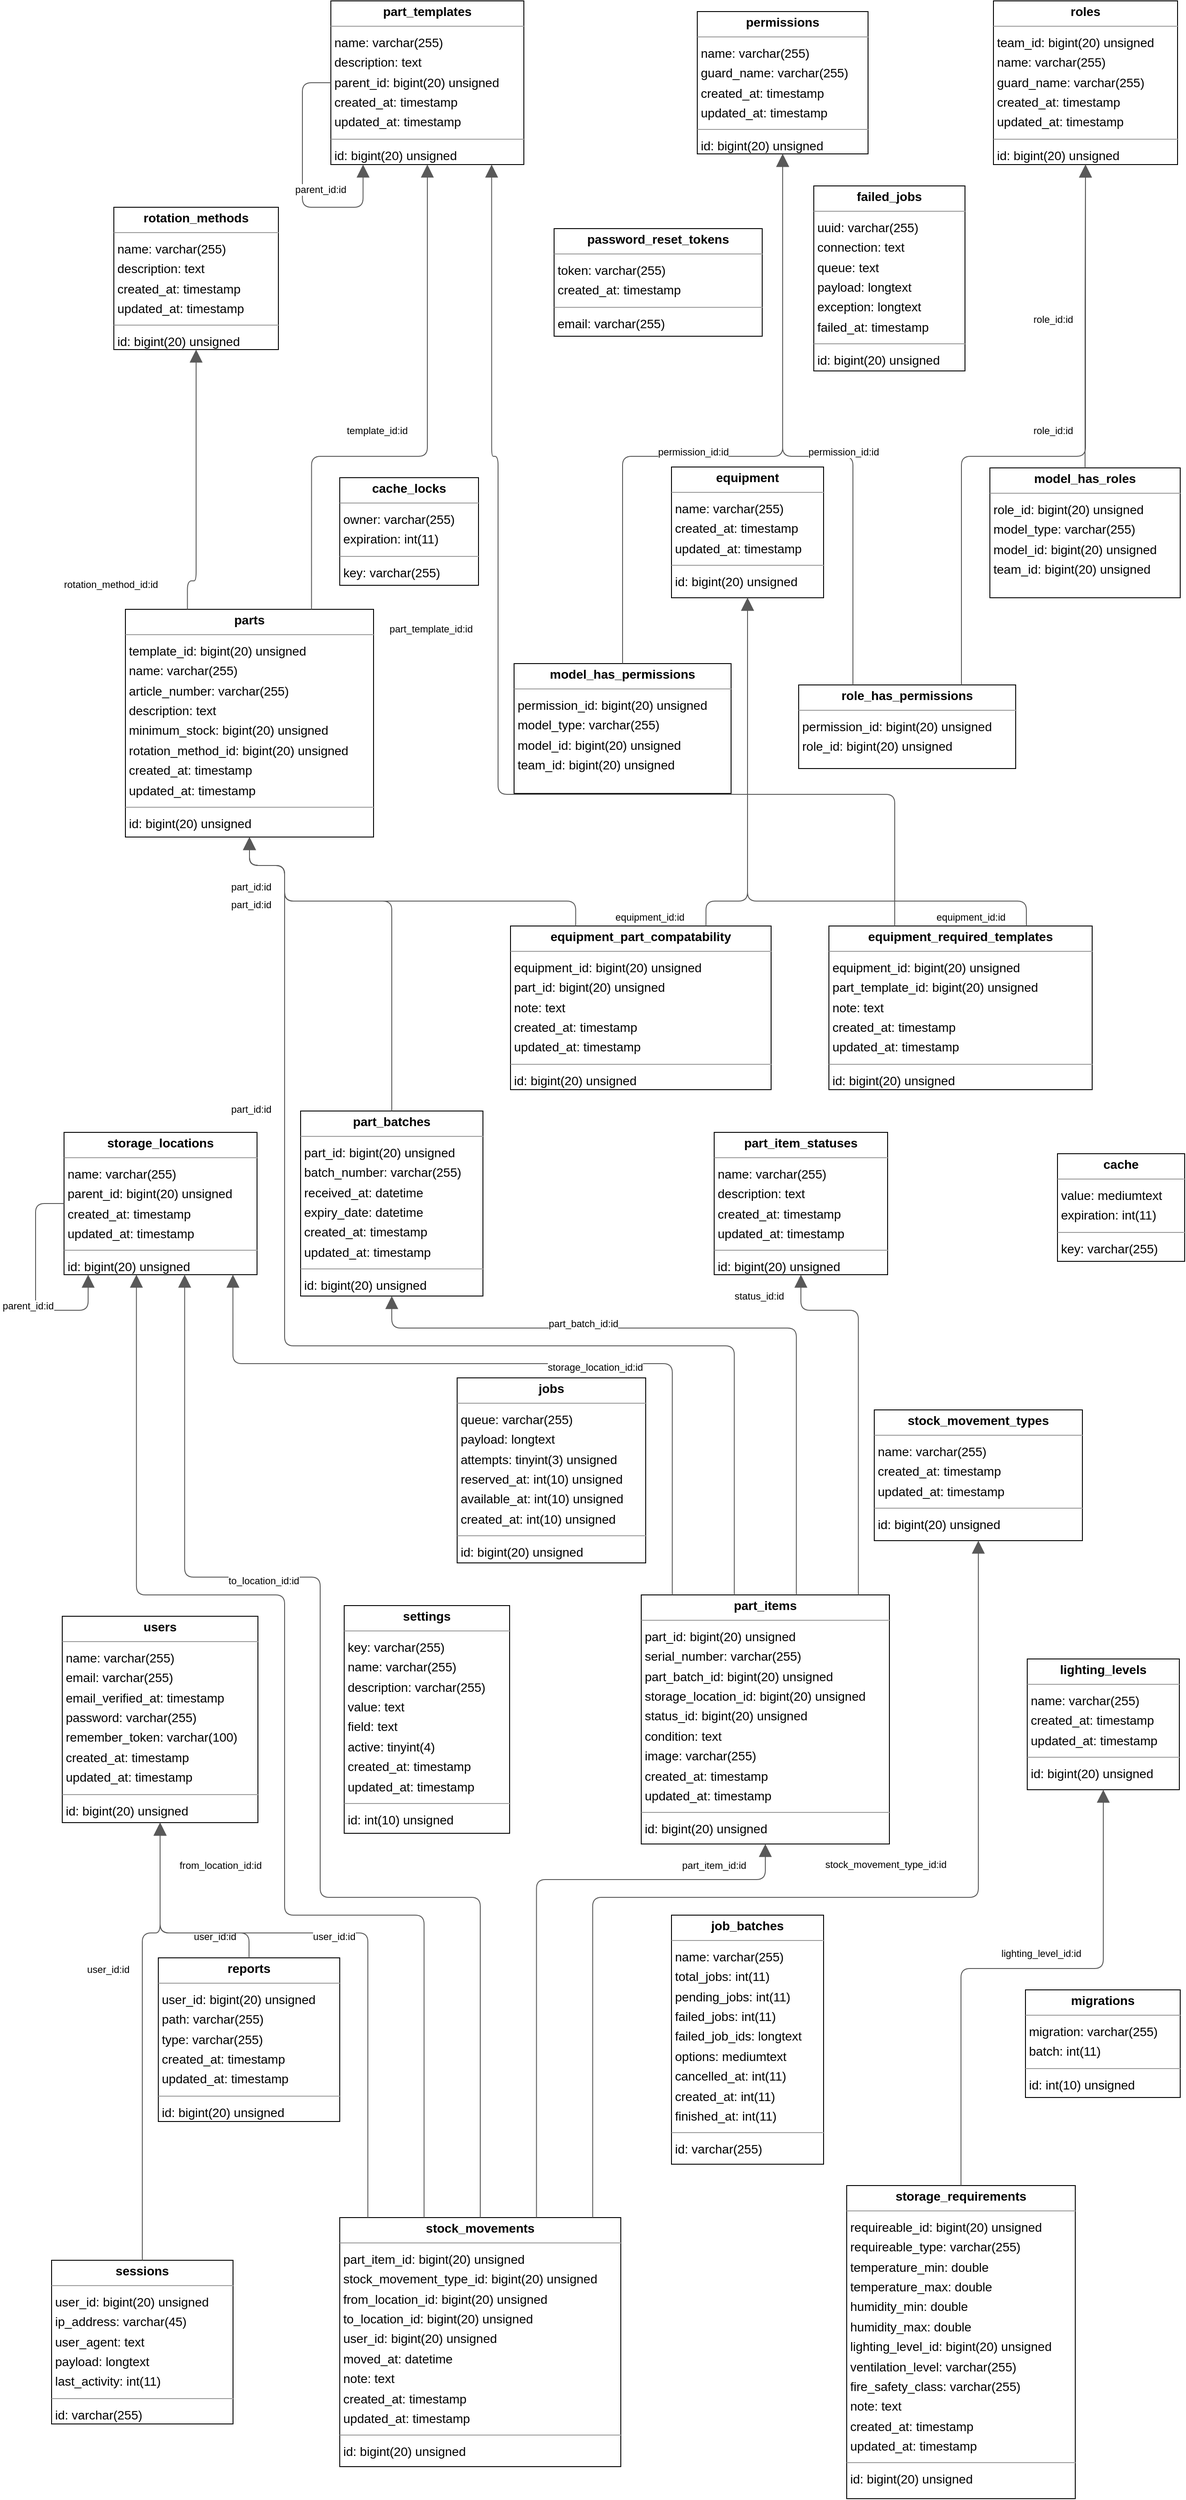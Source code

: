 <mxGraphModel dx="0" dy="0" grid="1" gridSize="10" guides="1" tooltips="1" connect="1" arrows="1" fold="1" page="0" pageScale="1" background="none" math="0" shadow="0">
  <root>
    <mxCell id="0" />
    <mxCell id="1" parent="0" />
    <mxCell id="node27" parent="1" vertex="1" value="&lt;p style=&quot;margin:0px;margin-top:4px;text-align:center;&quot;&gt;&lt;b&gt;cache&lt;/b&gt;&lt;/p&gt;&lt;hr size=&quot;1&quot;/&gt;&lt;p style=&quot;margin:0 0 0 4px;line-height:1.6;&quot;&gt; value: mediumtext&lt;br/&gt; expiration: int(11)&lt;/p&gt;&lt;hr size=&quot;1&quot;/&gt;&lt;p style=&quot;margin:0 0 0 4px;line-height:1.6;&quot;&gt; key: varchar(255)&lt;/p&gt;" style="verticalAlign=top;align=left;overflow=fill;fontSize=14;fontFamily=Helvetica;html=1;rounded=0;shadow=0;comic=0;labelBackgroundColor=none;strokeWidth=1;">
      <mxGeometry x="965" y="1120" width="143" height="121" as="geometry" />
    </mxCell>
    <mxCell id="node28" parent="1" vertex="1" value="&lt;p style=&quot;margin:0px;margin-top:4px;text-align:center;&quot;&gt;&lt;b&gt;cache_locks&lt;/b&gt;&lt;/p&gt;&lt;hr size=&quot;1&quot;/&gt;&lt;p style=&quot;margin:0 0 0 4px;line-height:1.6;&quot;&gt; owner: varchar(255)&lt;br/&gt; expiration: int(11)&lt;/p&gt;&lt;hr size=&quot;1&quot;/&gt;&lt;p style=&quot;margin:0 0 0 4px;line-height:1.6;&quot;&gt; key: varchar(255)&lt;/p&gt;" style="verticalAlign=top;align=left;overflow=fill;fontSize=14;fontFamily=Helvetica;html=1;rounded=0;shadow=0;comic=0;labelBackgroundColor=none;strokeWidth=1;">
      <mxGeometry x="158" y="360" width="156" height="121" as="geometry" />
    </mxCell>
    <mxCell id="node18" parent="1" vertex="1" value="&lt;p style=&quot;margin:0px;margin-top:4px;text-align:center;&quot;&gt;&lt;b&gt;equipment&lt;/b&gt;&lt;/p&gt;&lt;hr size=&quot;1&quot;/&gt;&lt;p style=&quot;margin:0 0 0 4px;line-height:1.6;&quot;&gt; name: varchar(255)&lt;br/&gt; created_at: timestamp&lt;br/&gt; updated_at: timestamp&lt;/p&gt;&lt;hr size=&quot;1&quot;/&gt;&lt;p style=&quot;margin:0 0 0 4px;line-height:1.6;&quot;&gt; id: bigint(20) unsigned&lt;/p&gt;" style="verticalAlign=top;align=left;overflow=fill;fontSize=14;fontFamily=Helvetica;html=1;rounded=0;shadow=0;comic=0;labelBackgroundColor=none;strokeWidth=1;">
      <mxGeometry x="531" y="348" width="171" height="147" as="geometry" />
    </mxCell>
    <mxCell id="node25" parent="1" vertex="1" value="&lt;p style=&quot;margin:0px;margin-top:4px;text-align:center;&quot;&gt;&lt;b&gt;equipment_part_compatability&lt;/b&gt;&lt;/p&gt;&lt;hr size=&quot;1&quot;/&gt;&lt;p style=&quot;margin:0 0 0 4px;line-height:1.6;&quot;&gt; equipment_id: bigint(20) unsigned&lt;br/&gt; part_id: bigint(20) unsigned&lt;br/&gt; note: text&lt;br/&gt; created_at: timestamp&lt;br/&gt; updated_at: timestamp&lt;/p&gt;&lt;hr size=&quot;1&quot;/&gt;&lt;p style=&quot;margin:0 0 0 4px;line-height:1.6;&quot;&gt; id: bigint(20) unsigned&lt;/p&gt;" style="verticalAlign=top;align=left;overflow=fill;fontSize=14;fontFamily=Helvetica;html=1;rounded=0;shadow=0;comic=0;labelBackgroundColor=none;strokeWidth=1;">
      <mxGeometry x="350" y="864" width="293" height="184" as="geometry" />
    </mxCell>
    <mxCell id="node20" parent="1" vertex="1" value="&lt;p style=&quot;margin:0px;margin-top:4px;text-align:center;&quot;&gt;&lt;b&gt;equipment_required_templates&lt;/b&gt;&lt;/p&gt;&lt;hr size=&quot;1&quot;/&gt;&lt;p style=&quot;margin:0 0 0 4px;line-height:1.6;&quot;&gt; equipment_id: bigint(20) unsigned&lt;br/&gt; part_template_id: bigint(20) unsigned&lt;br/&gt; note: text&lt;br/&gt; created_at: timestamp&lt;br/&gt; updated_at: timestamp&lt;/p&gt;&lt;hr size=&quot;1&quot;/&gt;&lt;p style=&quot;margin:0 0 0 4px;line-height:1.6;&quot;&gt; id: bigint(20) unsigned&lt;/p&gt;" style="verticalAlign=top;align=left;overflow=fill;fontSize=14;fontFamily=Helvetica;html=1;rounded=0;shadow=0;comic=0;labelBackgroundColor=none;strokeWidth=1;">
      <mxGeometry x="708" y="864" width="296" height="184" as="geometry" />
    </mxCell>
    <mxCell id="node12" parent="1" vertex="1" value="&lt;p style=&quot;margin:0px;margin-top:4px;text-align:center;&quot;&gt;&lt;b&gt;failed_jobs&lt;/b&gt;&lt;/p&gt;&lt;hr size=&quot;1&quot;/&gt;&lt;p style=&quot;margin:0 0 0 4px;line-height:1.6;&quot;&gt; uuid: varchar(255)&lt;br/&gt; connection: text&lt;br/&gt; queue: text&lt;br/&gt; payload: longtext&lt;br/&gt; exception: longtext&lt;br/&gt; failed_at: timestamp&lt;/p&gt;&lt;hr size=&quot;1&quot;/&gt;&lt;p style=&quot;margin:0 0 0 4px;line-height:1.6;&quot;&gt; id: bigint(20) unsigned&lt;/p&gt;" style="verticalAlign=top;align=left;overflow=fill;fontSize=14;fontFamily=Helvetica;html=1;rounded=0;shadow=0;comic=0;labelBackgroundColor=none;strokeWidth=1;">
      <mxGeometry x="691" y="32" width="170" height="208" as="geometry" />
    </mxCell>
    <mxCell id="node6" parent="1" vertex="1" value="&lt;p style=&quot;margin:0px;margin-top:4px;text-align:center;&quot;&gt;&lt;b&gt;job_batches&lt;/b&gt;&lt;/p&gt;&lt;hr size=&quot;1&quot;/&gt;&lt;p style=&quot;margin:0 0 0 4px;line-height:1.6;&quot;&gt; name: varchar(255)&lt;br/&gt; total_jobs: int(11)&lt;br/&gt; pending_jobs: int(11)&lt;br/&gt; failed_jobs: int(11)&lt;br/&gt; failed_job_ids: longtext&lt;br/&gt; options: mediumtext&lt;br/&gt; cancelled_at: int(11)&lt;br/&gt; created_at: int(11)&lt;br/&gt; finished_at: int(11)&lt;/p&gt;&lt;hr size=&quot;1&quot;/&gt;&lt;p style=&quot;margin:0 0 0 4px;line-height:1.6;&quot;&gt; id: varchar(255)&lt;/p&gt;" style="verticalAlign=top;align=left;overflow=fill;fontSize=14;fontFamily=Helvetica;html=1;rounded=0;shadow=0;comic=0;labelBackgroundColor=none;strokeWidth=1;">
      <mxGeometry x="531" y="1976" width="171" height="280" as="geometry" />
    </mxCell>
    <mxCell id="node14" parent="1" vertex="1" value="&lt;p style=&quot;margin:0px;margin-top:4px;text-align:center;&quot;&gt;&lt;b&gt;jobs&lt;/b&gt;&lt;/p&gt;&lt;hr size=&quot;1&quot;/&gt;&lt;p style=&quot;margin:0 0 0 4px;line-height:1.6;&quot;&gt; queue: varchar(255)&lt;br/&gt; payload: longtext&lt;br/&gt; attempts: tinyint(3) unsigned&lt;br/&gt; reserved_at: int(10) unsigned&lt;br/&gt; available_at: int(10) unsigned&lt;br/&gt; created_at: int(10) unsigned&lt;/p&gt;&lt;hr size=&quot;1&quot;/&gt;&lt;p style=&quot;margin:0 0 0 4px;line-height:1.6;&quot;&gt; id: bigint(20) unsigned&lt;/p&gt;" style="verticalAlign=top;align=left;overflow=fill;fontSize=14;fontFamily=Helvetica;html=1;rounded=0;shadow=0;comic=0;labelBackgroundColor=none;strokeWidth=1;">
      <mxGeometry x="290" y="1372" width="212" height="208" as="geometry" />
    </mxCell>
    <mxCell id="node5" parent="1" vertex="1" value="&lt;p style=&quot;margin:0px;margin-top:4px;text-align:center;&quot;&gt;&lt;b&gt;lighting_levels&lt;/b&gt;&lt;/p&gt;&lt;hr size=&quot;1&quot;/&gt;&lt;p style=&quot;margin:0 0 0 4px;line-height:1.6;&quot;&gt; name: varchar(255)&lt;br/&gt; created_at: timestamp&lt;br/&gt; updated_at: timestamp&lt;/p&gt;&lt;hr size=&quot;1&quot;/&gt;&lt;p style=&quot;margin:0 0 0 4px;line-height:1.6;&quot;&gt; id: bigint(20) unsigned&lt;/p&gt;" style="verticalAlign=top;align=left;overflow=fill;fontSize=14;fontFamily=Helvetica;html=1;rounded=0;shadow=0;comic=0;labelBackgroundColor=none;strokeWidth=1;">
      <mxGeometry x="931" y="1688" width="171" height="147" as="geometry" />
    </mxCell>
    <mxCell id="node1" parent="1" vertex="1" value="&lt;p style=&quot;margin:0px;margin-top:4px;text-align:center;&quot;&gt;&lt;b&gt;migrations&lt;/b&gt;&lt;/p&gt;&lt;hr size=&quot;1&quot;/&gt;&lt;p style=&quot;margin:0 0 0 4px;line-height:1.6;&quot;&gt; migration: varchar(255)&lt;br/&gt; batch: int(11)&lt;/p&gt;&lt;hr size=&quot;1&quot;/&gt;&lt;p style=&quot;margin:0 0 0 4px;line-height:1.6;&quot;&gt; id: int(10) unsigned&lt;/p&gt;" style="verticalAlign=top;align=left;overflow=fill;fontSize=14;fontFamily=Helvetica;html=1;rounded=0;shadow=0;comic=0;labelBackgroundColor=none;strokeWidth=1;">
      <mxGeometry x="929" y="2060" width="174" height="121" as="geometry" />
    </mxCell>
    <mxCell id="node7" parent="1" vertex="1" value="&lt;p style=&quot;margin:0px;margin-top:4px;text-align:center;&quot;&gt;&lt;b&gt;model_has_permissions&lt;/b&gt;&lt;/p&gt;&lt;hr size=&quot;1&quot;/&gt;&lt;p style=&quot;margin:0 0 0 4px;line-height:1.6;&quot;&gt; permission_id: bigint(20) unsigned&lt;br/&gt; model_type: varchar(255)&lt;br/&gt; model_id: bigint(20) unsigned&lt;br/&gt; team_id: bigint(20) unsigned&lt;/p&gt;" style="verticalAlign=top;align=left;overflow=fill;fontSize=14;fontFamily=Helvetica;html=1;rounded=0;shadow=0;comic=0;labelBackgroundColor=none;strokeWidth=1;">
      <mxGeometry x="354" y="569" width="244" height="146" as="geometry" />
    </mxCell>
    <mxCell id="node23" parent="1" vertex="1" value="&lt;p style=&quot;margin:0px;margin-top:4px;text-align:center;&quot;&gt;&lt;b&gt;model_has_roles&lt;/b&gt;&lt;/p&gt;&lt;hr size=&quot;1&quot;/&gt;&lt;p style=&quot;margin:0 0 0 4px;line-height:1.6;&quot;&gt; role_id: bigint(20) unsigned&lt;br/&gt; model_type: varchar(255)&lt;br/&gt; model_id: bigint(20) unsigned&lt;br/&gt; team_id: bigint(20) unsigned&lt;/p&gt;" style="verticalAlign=top;align=left;overflow=fill;fontSize=14;fontFamily=Helvetica;html=1;rounded=0;shadow=0;comic=0;labelBackgroundColor=none;strokeWidth=1;">
      <mxGeometry x="889" y="349" width="214" height="146" as="geometry" />
    </mxCell>
    <mxCell id="node9" parent="1" vertex="1" value="&lt;p style=&quot;margin:0px;margin-top:4px;text-align:center;&quot;&gt;&lt;b&gt;part_batches&lt;/b&gt;&lt;/p&gt;&lt;hr size=&quot;1&quot;/&gt;&lt;p style=&quot;margin:0 0 0 4px;line-height:1.6;&quot;&gt; part_id: bigint(20) unsigned&lt;br/&gt; batch_number: varchar(255)&lt;br/&gt; received_at: datetime&lt;br/&gt; expiry_date: datetime&lt;br/&gt; created_at: timestamp&lt;br/&gt; updated_at: timestamp&lt;/p&gt;&lt;hr size=&quot;1&quot;/&gt;&lt;p style=&quot;margin:0 0 0 4px;line-height:1.6;&quot;&gt; id: bigint(20) unsigned&lt;/p&gt;" style="verticalAlign=top;align=left;overflow=fill;fontSize=14;fontFamily=Helvetica;html=1;rounded=0;shadow=0;comic=0;labelBackgroundColor=none;strokeWidth=1;">
      <mxGeometry x="114" y="1072" width="205" height="208" as="geometry" />
    </mxCell>
    <mxCell id="node15" parent="1" vertex="1" value="&lt;p style=&quot;margin:0px;margin-top:4px;text-align:center;&quot;&gt;&lt;b&gt;part_item_statuses&lt;/b&gt;&lt;/p&gt;&lt;hr size=&quot;1&quot;/&gt;&lt;p style=&quot;margin:0 0 0 4px;line-height:1.6;&quot;&gt; name: varchar(255)&lt;br/&gt; description: text&lt;br/&gt; created_at: timestamp&lt;br/&gt; updated_at: timestamp&lt;/p&gt;&lt;hr size=&quot;1&quot;/&gt;&lt;p style=&quot;margin:0 0 0 4px;line-height:1.6;&quot;&gt; id: bigint(20) unsigned&lt;/p&gt;" style="verticalAlign=top;align=left;overflow=fill;fontSize=14;fontFamily=Helvetica;html=1;rounded=0;shadow=0;comic=0;labelBackgroundColor=none;strokeWidth=1;">
      <mxGeometry x="579" y="1096" width="195" height="160" as="geometry" />
    </mxCell>
    <mxCell id="node2" parent="1" vertex="1" value="&lt;p style=&quot;margin:0px;margin-top:4px;text-align:center;&quot;&gt;&lt;b&gt;part_items&lt;/b&gt;&lt;/p&gt;&lt;hr size=&quot;1&quot;/&gt;&lt;p style=&quot;margin:0 0 0 4px;line-height:1.6;&quot;&gt; part_id: bigint(20) unsigned&lt;br/&gt; serial_number: varchar(255)&lt;br/&gt; part_batch_id: bigint(20) unsigned&lt;br/&gt; storage_location_id: bigint(20) unsigned&lt;br/&gt; status_id: bigint(20) unsigned&lt;br/&gt; condition: text&lt;br/&gt; image: varchar(255)&lt;br/&gt; created_at: timestamp&lt;br/&gt; updated_at: timestamp&lt;/p&gt;&lt;hr size=&quot;1&quot;/&gt;&lt;p style=&quot;margin:0 0 0 4px;line-height:1.6;&quot;&gt; id: bigint(20) unsigned&lt;/p&gt;" style="verticalAlign=top;align=left;overflow=fill;fontSize=14;fontFamily=Helvetica;html=1;rounded=0;shadow=0;comic=0;labelBackgroundColor=none;strokeWidth=1;">
      <mxGeometry x="497" y="1616" width="279" height="280" as="geometry" />
    </mxCell>
    <mxCell id="node4" parent="1" vertex="1" value="&lt;p style=&quot;margin:0px;margin-top:4px;text-align:center;&quot;&gt;&lt;b&gt;part_templates&lt;/b&gt;&lt;/p&gt;&lt;hr size=&quot;1&quot;/&gt;&lt;p style=&quot;margin:0 0 0 4px;line-height:1.6;&quot;&gt; name: varchar(255)&lt;br/&gt; description: text&lt;br/&gt; parent_id: bigint(20) unsigned&lt;br/&gt; created_at: timestamp&lt;br/&gt; updated_at: timestamp&lt;/p&gt;&lt;hr size=&quot;1&quot;/&gt;&lt;p style=&quot;margin:0 0 0 4px;line-height:1.6;&quot;&gt; id: bigint(20) unsigned&lt;/p&gt;" style="verticalAlign=top;align=left;overflow=fill;fontSize=14;fontFamily=Helvetica;html=1;rounded=0;shadow=0;comic=0;labelBackgroundColor=none;strokeWidth=1;">
      <mxGeometry x="148" y="-176" width="217" height="184" as="geometry" />
    </mxCell>
    <mxCell id="node8" parent="1" vertex="1" value="&lt;p style=&quot;margin:0px;margin-top:4px;text-align:center;&quot;&gt;&lt;b&gt;parts&lt;/b&gt;&lt;/p&gt;&lt;hr size=&quot;1&quot;/&gt;&lt;p style=&quot;margin:0 0 0 4px;line-height:1.6;&quot;&gt; template_id: bigint(20) unsigned&lt;br/&gt; name: varchar(255)&lt;br/&gt; article_number: varchar(255)&lt;br/&gt; description: text&lt;br/&gt; minimum_stock: bigint(20) unsigned&lt;br/&gt; rotation_method_id: bigint(20) unsigned&lt;br/&gt; created_at: timestamp&lt;br/&gt; updated_at: timestamp&lt;/p&gt;&lt;hr size=&quot;1&quot;/&gt;&lt;p style=&quot;margin:0 0 0 4px;line-height:1.6;&quot;&gt; id: bigint(20) unsigned&lt;/p&gt;" style="verticalAlign=top;align=left;overflow=fill;fontSize=14;fontFamily=Helvetica;html=1;rounded=0;shadow=0;comic=0;labelBackgroundColor=none;strokeWidth=1;">
      <mxGeometry x="-83" y="508" width="279" height="256" as="geometry" />
    </mxCell>
    <mxCell id="node16" parent="1" vertex="1" value="&lt;p style=&quot;margin:0px;margin-top:4px;text-align:center;&quot;&gt;&lt;b&gt;password_reset_tokens&lt;/b&gt;&lt;/p&gt;&lt;hr size=&quot;1&quot;/&gt;&lt;p style=&quot;margin:0 0 0 4px;line-height:1.6;&quot;&gt; token: varchar(255)&lt;br/&gt; created_at: timestamp&lt;/p&gt;&lt;hr size=&quot;1&quot;/&gt;&lt;p style=&quot;margin:0 0 0 4px;line-height:1.6;&quot;&gt; email: varchar(255)&lt;/p&gt;" style="verticalAlign=top;align=left;overflow=fill;fontSize=14;fontFamily=Helvetica;html=1;rounded=0;shadow=0;comic=0;labelBackgroundColor=none;strokeWidth=1;">
      <mxGeometry x="399" y="80" width="234" height="121" as="geometry" />
    </mxCell>
    <mxCell id="node22" parent="1" vertex="1" value="&lt;p style=&quot;margin:0px;margin-top:4px;text-align:center;&quot;&gt;&lt;b&gt;permissions&lt;/b&gt;&lt;/p&gt;&lt;hr size=&quot;1&quot;/&gt;&lt;p style=&quot;margin:0 0 0 4px;line-height:1.6;&quot;&gt; name: varchar(255)&lt;br/&gt; guard_name: varchar(255)&lt;br/&gt; created_at: timestamp&lt;br/&gt; updated_at: timestamp&lt;/p&gt;&lt;hr size=&quot;1&quot;/&gt;&lt;p style=&quot;margin:0 0 0 4px;line-height:1.6;&quot;&gt; id: bigint(20) unsigned&lt;/p&gt;" style="verticalAlign=top;align=left;overflow=fill;fontSize=14;fontFamily=Helvetica;html=1;rounded=0;shadow=0;comic=0;labelBackgroundColor=none;strokeWidth=1;">
      <mxGeometry x="560" y="-164" width="192" height="160" as="geometry" />
    </mxCell>
    <mxCell id="node10" parent="1" vertex="1" value="&lt;p style=&quot;margin:0px;margin-top:4px;text-align:center;&quot;&gt;&lt;b&gt;reports&lt;/b&gt;&lt;/p&gt;&lt;hr size=&quot;1&quot;/&gt;&lt;p style=&quot;margin:0 0 0 4px;line-height:1.6;&quot;&gt; user_id: bigint(20) unsigned&lt;br/&gt; path: varchar(255)&lt;br/&gt; type: varchar(255)&lt;br/&gt; created_at: timestamp&lt;br/&gt; updated_at: timestamp&lt;/p&gt;&lt;hr size=&quot;1&quot;/&gt;&lt;p style=&quot;margin:0 0 0 4px;line-height:1.6;&quot;&gt; id: bigint(20) unsigned&lt;/p&gt;" style="verticalAlign=top;align=left;overflow=fill;fontSize=14;fontFamily=Helvetica;html=1;rounded=0;shadow=0;comic=0;labelBackgroundColor=none;strokeWidth=1;">
      <mxGeometry x="-46" y="2024" width="204" height="184" as="geometry" />
    </mxCell>
    <mxCell id="node17" parent="1" vertex="1" value="&lt;p style=&quot;margin:0px;margin-top:4px;text-align:center;&quot;&gt;&lt;b&gt;role_has_permissions&lt;/b&gt;&lt;/p&gt;&lt;hr size=&quot;1&quot;/&gt;&lt;p style=&quot;margin:0 0 0 4px;line-height:1.6;&quot;&gt; permission_id: bigint(20) unsigned&lt;br/&gt; role_id: bigint(20) unsigned&lt;/p&gt;" style="verticalAlign=top;align=left;overflow=fill;fontSize=14;fontFamily=Helvetica;html=1;rounded=0;shadow=0;comic=0;labelBackgroundColor=none;strokeWidth=1;">
      <mxGeometry x="674" y="593" width="244" height="94" as="geometry" />
    </mxCell>
    <mxCell id="node24" parent="1" vertex="1" value="&lt;p style=&quot;margin:0px;margin-top:4px;text-align:center;&quot;&gt;&lt;b&gt;roles&lt;/b&gt;&lt;/p&gt;&lt;hr size=&quot;1&quot;/&gt;&lt;p style=&quot;margin:0 0 0 4px;line-height:1.6;&quot;&gt; team_id: bigint(20) unsigned&lt;br/&gt; name: varchar(255)&lt;br/&gt; guard_name: varchar(255)&lt;br/&gt; created_at: timestamp&lt;br/&gt; updated_at: timestamp&lt;/p&gt;&lt;hr size=&quot;1&quot;/&gt;&lt;p style=&quot;margin:0 0 0 4px;line-height:1.6;&quot;&gt; id: bigint(20) unsigned&lt;/p&gt;" style="verticalAlign=top;align=left;overflow=fill;fontSize=14;fontFamily=Helvetica;html=1;rounded=0;shadow=0;comic=0;labelBackgroundColor=none;strokeWidth=1;">
      <mxGeometry x="893" y="-176" width="207" height="184" as="geometry" />
    </mxCell>
    <mxCell id="node13" parent="1" vertex="1" value="&lt;p style=&quot;margin:0px;margin-top:4px;text-align:center;&quot;&gt;&lt;b&gt;rotation_methods&lt;/b&gt;&lt;/p&gt;&lt;hr size=&quot;1&quot;/&gt;&lt;p style=&quot;margin:0 0 0 4px;line-height:1.6;&quot;&gt; name: varchar(255)&lt;br/&gt; description: text&lt;br/&gt; created_at: timestamp&lt;br/&gt; updated_at: timestamp&lt;/p&gt;&lt;hr size=&quot;1&quot;/&gt;&lt;p style=&quot;margin:0 0 0 4px;line-height:1.6;&quot;&gt; id: bigint(20) unsigned&lt;/p&gt;" style="verticalAlign=top;align=left;overflow=fill;fontSize=14;fontFamily=Helvetica;html=1;rounded=0;shadow=0;comic=0;labelBackgroundColor=none;strokeWidth=1;">
      <mxGeometry x="-96" y="56" width="185" height="160" as="geometry" />
    </mxCell>
    <mxCell id="node3" parent="1" vertex="1" value="&lt;p style=&quot;margin:0px;margin-top:4px;text-align:center;&quot;&gt;&lt;b&gt;sessions&lt;/b&gt;&lt;/p&gt;&lt;hr size=&quot;1&quot;/&gt;&lt;p style=&quot;margin:0 0 0 4px;line-height:1.6;&quot;&gt; user_id: bigint(20) unsigned&lt;br/&gt; ip_address: varchar(45)&lt;br/&gt; user_agent: text&lt;br/&gt; payload: longtext&lt;br/&gt; last_activity: int(11)&lt;/p&gt;&lt;hr size=&quot;1&quot;/&gt;&lt;p style=&quot;margin:0 0 0 4px;line-height:1.6;&quot;&gt; id: varchar(255)&lt;/p&gt;" style="verticalAlign=top;align=left;overflow=fill;fontSize=14;fontFamily=Helvetica;html=1;rounded=0;shadow=0;comic=0;labelBackgroundColor=none;strokeWidth=1;">
      <mxGeometry x="-166" y="2364" width="204" height="184" as="geometry" />
    </mxCell>
    <mxCell id="node19" parent="1" vertex="1" value="&lt;p style=&quot;margin:0px;margin-top:4px;text-align:center;&quot;&gt;&lt;b&gt;settings&lt;/b&gt;&lt;/p&gt;&lt;hr size=&quot;1&quot;/&gt;&lt;p style=&quot;margin:0 0 0 4px;line-height:1.6;&quot;&gt; key: varchar(255)&lt;br/&gt; name: varchar(255)&lt;br/&gt; description: varchar(255)&lt;br/&gt; value: text&lt;br/&gt; field: text&lt;br/&gt; active: tinyint(4)&lt;br/&gt; created_at: timestamp&lt;br/&gt; updated_at: timestamp&lt;/p&gt;&lt;hr size=&quot;1&quot;/&gt;&lt;p style=&quot;margin:0 0 0 4px;line-height:1.6;&quot;&gt; id: int(10) unsigned&lt;/p&gt;" style="verticalAlign=top;align=left;overflow=fill;fontSize=14;fontFamily=Helvetica;html=1;rounded=0;shadow=0;comic=0;labelBackgroundColor=none;strokeWidth=1;">
      <mxGeometry x="163" y="1628" width="186" height="256" as="geometry" />
    </mxCell>
    <mxCell id="node0" parent="1" vertex="1" value="&lt;p style=&quot;margin:0px;margin-top:4px;text-align:center;&quot;&gt;&lt;b&gt;stock_movement_types&lt;/b&gt;&lt;/p&gt;&lt;hr size=&quot;1&quot;/&gt;&lt;p style=&quot;margin:0 0 0 4px;line-height:1.6;&quot;&gt; name: varchar(255)&lt;br/&gt; created_at: timestamp&lt;br/&gt; updated_at: timestamp&lt;/p&gt;&lt;hr size=&quot;1&quot;/&gt;&lt;p style=&quot;margin:0 0 0 4px;line-height:1.6;&quot;&gt; id: bigint(20) unsigned&lt;/p&gt;" style="verticalAlign=top;align=left;overflow=fill;fontSize=14;fontFamily=Helvetica;html=1;rounded=0;shadow=0;comic=0;labelBackgroundColor=none;strokeWidth=1;">
      <mxGeometry x="759" y="1408" width="234" height="147" as="geometry" />
    </mxCell>
    <mxCell id="node11" parent="1" vertex="1" value="&lt;p style=&quot;margin:0px;margin-top:4px;text-align:center;&quot;&gt;&lt;b&gt;stock_movements&lt;/b&gt;&lt;/p&gt;&lt;hr size=&quot;1&quot;/&gt;&lt;p style=&quot;margin:0 0 0 4px;line-height:1.6;&quot;&gt; part_item_id: bigint(20) unsigned&lt;br/&gt; stock_movement_type_id: bigint(20) unsigned&lt;br/&gt; from_location_id: bigint(20) unsigned&lt;br/&gt; to_location_id: bigint(20) unsigned&lt;br/&gt; user_id: bigint(20) unsigned&lt;br/&gt; moved_at: datetime&lt;br/&gt; note: text&lt;br/&gt; created_at: timestamp&lt;br/&gt; updated_at: timestamp&lt;/p&gt;&lt;hr size=&quot;1&quot;/&gt;&lt;p style=&quot;margin:0 0 0 4px;line-height:1.6;&quot;&gt; id: bigint(20) unsigned&lt;/p&gt;" style="verticalAlign=top;align=left;overflow=fill;fontSize=14;fontFamily=Helvetica;html=1;rounded=0;shadow=0;comic=0;labelBackgroundColor=none;strokeWidth=1;">
      <mxGeometry x="158" y="2316" width="316" height="280" as="geometry" />
    </mxCell>
    <mxCell id="node21" parent="1" vertex="1" value="&lt;p style=&quot;margin:0px;margin-top:4px;text-align:center;&quot;&gt;&lt;b&gt;storage_locations&lt;/b&gt;&lt;/p&gt;&lt;hr size=&quot;1&quot;/&gt;&lt;p style=&quot;margin:0 0 0 4px;line-height:1.6;&quot;&gt; name: varchar(255)&lt;br/&gt; parent_id: bigint(20) unsigned&lt;br/&gt; created_at: timestamp&lt;br/&gt; updated_at: timestamp&lt;/p&gt;&lt;hr size=&quot;1&quot;/&gt;&lt;p style=&quot;margin:0 0 0 4px;line-height:1.6;&quot;&gt; id: bigint(20) unsigned&lt;/p&gt;" style="verticalAlign=top;align=left;overflow=fill;fontSize=14;fontFamily=Helvetica;html=1;rounded=0;shadow=0;comic=0;labelBackgroundColor=none;strokeWidth=1;">
      <mxGeometry x="-152" y="1096" width="217" height="160" as="geometry" />
    </mxCell>
    <mxCell id="node26" parent="1" vertex="1" value="&lt;p style=&quot;margin:0px;margin-top:4px;text-align:center;&quot;&gt;&lt;b&gt;storage_requirements&lt;/b&gt;&lt;/p&gt;&lt;hr size=&quot;1&quot;/&gt;&lt;p style=&quot;margin:0 0 0 4px;line-height:1.6;&quot;&gt; requireable_id: bigint(20) unsigned&lt;br/&gt; requireable_type: varchar(255)&lt;br/&gt; temperature_min: double&lt;br/&gt; temperature_max: double&lt;br/&gt; humidity_min: double&lt;br/&gt; humidity_max: double&lt;br/&gt; lighting_level_id: bigint(20) unsigned&lt;br/&gt; ventilation_level: varchar(255)&lt;br/&gt; fire_safety_class: varchar(255)&lt;br/&gt; note: text&lt;br/&gt; created_at: timestamp&lt;br/&gt; updated_at: timestamp&lt;/p&gt;&lt;hr size=&quot;1&quot;/&gt;&lt;p style=&quot;margin:0 0 0 4px;line-height:1.6;&quot;&gt; id: bigint(20) unsigned&lt;/p&gt;" style="verticalAlign=top;align=left;overflow=fill;fontSize=14;fontFamily=Helvetica;html=1;rounded=0;shadow=0;comic=0;labelBackgroundColor=none;strokeWidth=1;">
      <mxGeometry x="728" y="2280" width="257" height="352" as="geometry" />
    </mxCell>
    <mxCell id="node29" parent="1" vertex="1" value="&lt;p style=&quot;margin:0px;margin-top:4px;text-align:center;&quot;&gt;&lt;b&gt;users&lt;/b&gt;&lt;/p&gt;&lt;hr size=&quot;1&quot;/&gt;&lt;p style=&quot;margin:0 0 0 4px;line-height:1.6;&quot;&gt; name: varchar(255)&lt;br/&gt; email: varchar(255)&lt;br/&gt; email_verified_at: timestamp&lt;br/&gt; password: varchar(255)&lt;br/&gt; remember_token: varchar(100)&lt;br/&gt; created_at: timestamp&lt;br/&gt; updated_at: timestamp&lt;/p&gt;&lt;hr size=&quot;1&quot;/&gt;&lt;p style=&quot;margin:0 0 0 4px;line-height:1.6;&quot;&gt; id: bigint(20) unsigned&lt;/p&gt;" style="verticalAlign=top;align=left;overflow=fill;fontSize=14;fontFamily=Helvetica;html=1;rounded=0;shadow=0;comic=0;labelBackgroundColor=none;strokeWidth=1;">
      <mxGeometry x="-154" y="1640" width="220" height="232" as="geometry" />
    </mxCell>
    <mxCell id="edge3" edge="1" value="" parent="1" source="node25" target="node18" style="html=1;rounded=1;edgeStyle=orthogonalEdgeStyle;dashed=0;startArrow=none;endArrow=block;endSize=12;strokeColor=#595959;exitX=0.750;exitY=0.000;exitDx=0;exitDy=0;entryX=0.500;entryY=1.000;entryDx=0;entryDy=0;">
      <mxGeometry width="50" height="50" relative="1" as="geometry">
        <Array as="points">
          <mxPoint x="569" y="836" />
          <mxPoint x="616" y="836" />
        </Array>
      </mxGeometry>
    </mxCell>
    <mxCell id="label20" parent="edge3" vertex="1" connectable="0" value="equipment_id:id" style="edgeLabel;resizable=0;html=1;align=left;verticalAlign=top;strokeColor=default;">
      <mxGeometry x="466" y="841" as="geometry" />
    </mxCell>
    <mxCell id="edge18" edge="1" value="" parent="1" source="node25" target="node8" style="html=1;rounded=1;edgeStyle=orthogonalEdgeStyle;dashed=0;startArrow=none;endArrow=block;endSize=12;strokeColor=#595959;exitX=0.250;exitY=0.000;exitDx=0;exitDy=0;entryX=0.500;entryY=1.000;entryDx=0;entryDy=0;">
      <mxGeometry width="50" height="50" relative="1" as="geometry">
        <Array as="points">
          <mxPoint x="423" y="836" />
          <mxPoint x="96" y="836" />
          <mxPoint x="96" y="796" />
          <mxPoint x="56" y="796" />
        </Array>
      </mxGeometry>
    </mxCell>
    <mxCell id="label110" parent="edge18" vertex="1" connectable="0" value="part_id:id" style="edgeLabel;resizable=0;html=1;align=left;verticalAlign=top;strokeColor=default;">
      <mxGeometry x="34" y="827" as="geometry" />
    </mxCell>
    <mxCell id="edge22" edge="1" value="" parent="1" source="node20" target="node18" style="html=1;rounded=1;edgeStyle=orthogonalEdgeStyle;dashed=0;startArrow=none;endArrow=block;endSize=12;strokeColor=#595959;exitX=0.750;exitY=0.000;exitDx=0;exitDy=0;entryX=0.500;entryY=1.000;entryDx=0;entryDy=0;">
      <mxGeometry width="50" height="50" relative="1" as="geometry">
        <Array as="points">
          <mxPoint x="930" y="836" />
          <mxPoint x="616" y="836" />
        </Array>
      </mxGeometry>
    </mxCell>
    <mxCell id="label134" parent="edge22" vertex="1" connectable="0" value="equipment_id:id" style="edgeLabel;resizable=0;html=1;align=left;verticalAlign=top;strokeColor=default;">
      <mxGeometry x="827" y="841" as="geometry" />
    </mxCell>
    <mxCell id="edge15" edge="1" value="" parent="1" source="node20" target="node4" style="html=1;rounded=1;edgeStyle=orthogonalEdgeStyle;dashed=0;startArrow=none;endArrow=block;endSize=12;strokeColor=#595959;exitX=0.250;exitY=0.000;exitDx=0;exitDy=0;entryX=0.833;entryY=1.000;entryDx=0;entryDy=0;">
      <mxGeometry width="50" height="50" relative="1" as="geometry">
        <Array as="points">
          <mxPoint x="782" y="716" />
          <mxPoint x="336" y="716" />
          <mxPoint x="336" y="336" />
          <mxPoint x="328" y="336" />
        </Array>
      </mxGeometry>
    </mxCell>
    <mxCell id="label92" parent="edge15" vertex="1" connectable="0" value="part_template_id:id" style="edgeLabel;resizable=0;html=1;align=left;verticalAlign=top;strokeColor=default;">
      <mxGeometry x="212" y="517" as="geometry" />
    </mxCell>
    <mxCell id="edge9" edge="1" value="" parent="1" source="node7" target="node22" style="html=1;rounded=1;edgeStyle=orthogonalEdgeStyle;dashed=0;startArrow=none;endArrow=block;endSize=12;strokeColor=#595959;exitX=0.500;exitY=0.000;exitDx=0;exitDy=0;entryX=0.500;entryY=1.000;entryDx=0;entryDy=0;">
      <mxGeometry width="50" height="50" relative="1" as="geometry">
        <Array as="points">
          <mxPoint x="476" y="336" />
          <mxPoint x="656" y="336" />
        </Array>
      </mxGeometry>
    </mxCell>
    <mxCell id="label56" parent="edge9" vertex="1" connectable="0" value="permission_id:id" style="edgeLabel;resizable=0;html=1;align=left;verticalAlign=top;strokeColor=default;">
      <mxGeometry x="514" y="318" as="geometry" />
    </mxCell>
    <mxCell id="edge14" edge="1" value="" parent="1" source="node23" target="node24" style="html=1;rounded=1;edgeStyle=orthogonalEdgeStyle;dashed=0;startArrow=none;endArrow=block;endSize=12;strokeColor=#595959;exitX=0.500;exitY=0.000;exitDx=0;exitDy=0;entryX=0.500;entryY=1.000;entryDx=0;entryDy=0;">
      <mxGeometry width="50" height="50" relative="1" as="geometry">
        <Array as="points" />
      </mxGeometry>
    </mxCell>
    <mxCell id="label86" parent="edge14" vertex="1" connectable="0" value="role_id:id" style="edgeLabel;resizable=0;html=1;align=left;verticalAlign=top;strokeColor=default;">
      <mxGeometry x="936" y="169" as="geometry" />
    </mxCell>
    <mxCell id="edge19" edge="1" value="" parent="1" source="node9" target="node8" style="html=1;rounded=1;edgeStyle=orthogonalEdgeStyle;dashed=0;startArrow=none;endArrow=block;endSize=12;strokeColor=#595959;exitX=0.500;exitY=0.000;exitDx=0;exitDy=0;entryX=0.500;entryY=1.000;entryDx=0;entryDy=0;">
      <mxGeometry width="50" height="50" relative="1" as="geometry">
        <Array as="points">
          <mxPoint x="216" y="836" />
          <mxPoint x="96" y="836" />
          <mxPoint x="96" y="796" />
          <mxPoint x="56" y="796" />
        </Array>
      </mxGeometry>
    </mxCell>
    <mxCell id="label116" parent="edge19" vertex="1" connectable="0" value="part_id:id" style="edgeLabel;resizable=0;html=1;align=left;verticalAlign=top;strokeColor=default;">
      <mxGeometry x="34" y="807" as="geometry" />
    </mxCell>
    <mxCell id="edge20" edge="1" value="" parent="1" source="node2" target="node9" style="html=1;rounded=1;edgeStyle=orthogonalEdgeStyle;dashed=0;startArrow=none;endArrow=block;endSize=12;strokeColor=#595959;exitX=0.625;exitY=0.000;exitDx=0;exitDy=0;entryX=0.500;entryY=1.000;entryDx=0;entryDy=0;">
      <mxGeometry width="50" height="50" relative="1" as="geometry">
        <Array as="points">
          <mxPoint x="671" y="1316" />
          <mxPoint x="216" y="1316" />
        </Array>
      </mxGeometry>
    </mxCell>
    <mxCell id="label122" parent="edge20" vertex="1" connectable="0" value="part_batch_id:id" style="edgeLabel;resizable=0;html=1;align=left;verticalAlign=top;strokeColor=default;">
      <mxGeometry x="391" y="1298" as="geometry" />
    </mxCell>
    <mxCell id="edge16" edge="1" value="" parent="1" source="node2" target="node15" style="html=1;rounded=1;edgeStyle=orthogonalEdgeStyle;dashed=0;startArrow=none;endArrow=block;endSize=12;strokeColor=#595959;exitX=0.875;exitY=0.000;exitDx=0;exitDy=0;entryX=0.500;entryY=1.000;entryDx=0;entryDy=0;">
      <mxGeometry width="50" height="50" relative="1" as="geometry">
        <Array as="points">
          <mxPoint x="741" y="1296" />
          <mxPoint x="676" y="1296" />
        </Array>
      </mxGeometry>
    </mxCell>
    <mxCell id="label98" parent="edge16" vertex="1" connectable="0" value="status_id:id" style="edgeLabel;resizable=0;html=1;align=left;verticalAlign=top;strokeColor=default;">
      <mxGeometry x="600" y="1267" as="geometry" />
    </mxCell>
    <mxCell id="edge4" edge="1" value="" parent="1" source="node2" target="node8" style="html=1;rounded=1;edgeStyle=orthogonalEdgeStyle;dashed=0;startArrow=none;endArrow=block;endSize=12;strokeColor=#595959;exitX=0.375;exitY=0.000;exitDx=0;exitDy=0;entryX=0.500;entryY=1.000;entryDx=0;entryDy=0;">
      <mxGeometry width="50" height="50" relative="1" as="geometry">
        <Array as="points">
          <mxPoint x="601" y="1336" />
          <mxPoint x="96" y="1336" />
          <mxPoint x="96" y="796" />
          <mxPoint x="56" y="796" />
        </Array>
      </mxGeometry>
    </mxCell>
    <mxCell id="label26" parent="edge4" vertex="1" connectable="0" value="part_id:id" style="edgeLabel;resizable=0;html=1;align=left;verticalAlign=top;strokeColor=default;">
      <mxGeometry x="34" y="1057" as="geometry" />
    </mxCell>
    <mxCell id="edge7" edge="1" value="" parent="1" source="node2" target="node21" style="html=1;rounded=1;edgeStyle=orthogonalEdgeStyle;dashed=0;startArrow=none;endArrow=block;endSize=12;strokeColor=#595959;exitX=0.125;exitY=0.000;exitDx=0;exitDy=0;entryX=0.875;entryY=1.000;entryDx=0;entryDy=0;">
      <mxGeometry width="50" height="50" relative="1" as="geometry">
        <Array as="points">
          <mxPoint x="531" y="1356" />
          <mxPoint x="37" y="1356" />
        </Array>
      </mxGeometry>
    </mxCell>
    <mxCell id="label44" parent="edge7" vertex="1" connectable="0" value="storage_location_id:id" style="edgeLabel;resizable=0;html=1;align=left;verticalAlign=top;strokeColor=default;">
      <mxGeometry x="390" y="1347" as="geometry" />
    </mxCell>
    <mxCell id="edge10" edge="1" value="" parent="1" source="node4" target="node4" style="html=1;rounded=1;edgeStyle=orthogonalEdgeStyle;dashed=0;startArrow=none;endArrow=block;endSize=12;strokeColor=#595959;exitX=0.000;exitY=0.500;exitDx=0;exitDy=0;entryX=0.167;entryY=1.000;entryDx=0;entryDy=0;">
      <mxGeometry width="50" height="50" relative="1" as="geometry">
        <Array as="points">
          <mxPoint x="116" y="-84" />
          <mxPoint x="116" y="56" />
          <mxPoint x="184" y="56" />
        </Array>
      </mxGeometry>
    </mxCell>
    <mxCell id="label62" parent="edge10" vertex="1" connectable="0" value="parent_id:id" style="edgeLabel;resizable=0;html=1;align=left;verticalAlign=top;strokeColor=default;">
      <mxGeometry x="106" y="23" as="geometry" />
    </mxCell>
    <mxCell id="edge21" edge="1" value="" parent="1" source="node8" target="node4" style="html=1;rounded=1;edgeStyle=orthogonalEdgeStyle;dashed=0;startArrow=none;endArrow=block;endSize=12;strokeColor=#595959;exitX=0.750;exitY=0.000;exitDx=0;exitDy=0;entryX=0.500;entryY=1.000;entryDx=0;entryDy=0;">
      <mxGeometry width="50" height="50" relative="1" as="geometry">
        <Array as="points">
          <mxPoint x="126" y="336" />
          <mxPoint x="256" y="336" />
        </Array>
      </mxGeometry>
    </mxCell>
    <mxCell id="label128" parent="edge21" vertex="1" connectable="0" value="template_id:id" style="edgeLabel;resizable=0;html=1;align=left;verticalAlign=top;strokeColor=default;">
      <mxGeometry x="164" y="294" as="geometry" />
    </mxCell>
    <mxCell id="edge12" edge="1" value="" parent="1" source="node8" target="node13" style="html=1;rounded=1;edgeStyle=orthogonalEdgeStyle;dashed=0;startArrow=none;endArrow=block;endSize=12;strokeColor=#595959;exitX=0.250;exitY=0.000;exitDx=0;exitDy=0;entryX=0.500;entryY=1.000;entryDx=0;entryDy=0;">
      <mxGeometry width="50" height="50" relative="1" as="geometry">
        <Array as="points">
          <mxPoint x="-14" y="476" />
          <mxPoint x="-4" y="476" />
        </Array>
      </mxGeometry>
    </mxCell>
    <mxCell id="label74" parent="edge12" vertex="1" connectable="0" value="rotation_method_id:id" style="edgeLabel;resizable=0;html=1;align=left;verticalAlign=top;strokeColor=default;">
      <mxGeometry x="-154" y="467" as="geometry" />
    </mxCell>
    <mxCell id="edge2" edge="1" value="" parent="1" source="node10" target="node29" style="html=1;rounded=1;edgeStyle=orthogonalEdgeStyle;dashed=0;startArrow=none;endArrow=block;endSize=12;strokeColor=#595959;exitX=0.500;exitY=0.000;exitDx=0;exitDy=0;entryX=0.500;entryY=1.000;entryDx=0;entryDy=0;">
      <mxGeometry width="50" height="50" relative="1" as="geometry">
        <Array as="points">
          <mxPoint x="56" y="1996" />
          <mxPoint x="-44" y="1996" />
        </Array>
      </mxGeometry>
    </mxCell>
    <mxCell id="label14" parent="edge2" vertex="1" connectable="0" value="user_id:id" style="edgeLabel;resizable=0;html=1;align=left;verticalAlign=top;strokeColor=default;">
      <mxGeometry x="-8" y="1987" as="geometry" />
    </mxCell>
    <mxCell id="edge13" edge="1" value="" parent="1" source="node17" target="node22" style="html=1;rounded=1;edgeStyle=orthogonalEdgeStyle;dashed=0;startArrow=none;endArrow=block;endSize=12;strokeColor=#595959;exitX=0.250;exitY=0.000;exitDx=0;exitDy=0;entryX=0.500;entryY=1.000;entryDx=0;entryDy=0;">
      <mxGeometry width="50" height="50" relative="1" as="geometry">
        <Array as="points">
          <mxPoint x="735" y="336" />
          <mxPoint x="656" y="336" />
        </Array>
      </mxGeometry>
    </mxCell>
    <mxCell id="label80" parent="edge13" vertex="1" connectable="0" value="permission_id:id" style="edgeLabel;resizable=0;html=1;align=left;verticalAlign=top;strokeColor=default;">
      <mxGeometry x="683" y="318" as="geometry" />
    </mxCell>
    <mxCell id="edge24" edge="1" value="" parent="1" source="node17" target="node24" style="html=1;rounded=1;edgeStyle=orthogonalEdgeStyle;dashed=0;startArrow=none;endArrow=block;endSize=12;strokeColor=#595959;exitX=0.750;exitY=0.000;exitDx=0;exitDy=0;entryX=0.500;entryY=1.000;entryDx=0;entryDy=0;">
      <mxGeometry width="50" height="50" relative="1" as="geometry">
        <Array as="points">
          <mxPoint x="857" y="336" />
          <mxPoint x="996" y="336" />
        </Array>
      </mxGeometry>
    </mxCell>
    <mxCell id="label146" parent="edge24" vertex="1" connectable="0" value="role_id:id" style="edgeLabel;resizable=0;html=1;align=left;verticalAlign=top;strokeColor=default;">
      <mxGeometry x="936" y="294" as="geometry" />
    </mxCell>
    <mxCell id="edge8" edge="1" value="" parent="1" source="node3" target="node29" style="html=1;rounded=1;edgeStyle=orthogonalEdgeStyle;dashed=0;startArrow=none;endArrow=block;endSize=12;strokeColor=#595959;exitX=0.500;exitY=0.000;exitDx=0;exitDy=0;entryX=0.500;entryY=1.000;entryDx=0;entryDy=0;">
      <mxGeometry width="50" height="50" relative="1" as="geometry">
        <Array as="points">
          <mxPoint x="-64" y="1996" />
          <mxPoint x="-44" y="1996" />
        </Array>
      </mxGeometry>
    </mxCell>
    <mxCell id="label50" parent="edge8" vertex="1" connectable="0" value="user_id:id" style="edgeLabel;resizable=0;html=1;align=left;verticalAlign=top;strokeColor=default;">
      <mxGeometry x="-128" y="2024" as="geometry" />
    </mxCell>
    <mxCell id="edge17" edge="1" value="" parent="1" source="node11" target="node2" style="html=1;rounded=1;edgeStyle=orthogonalEdgeStyle;dashed=0;startArrow=none;endArrow=block;endSize=12;strokeColor=#595959;exitX=0.700;exitY=0.000;exitDx=0;exitDy=0;entryX=0.500;entryY=1.000;entryDx=0;entryDy=0;">
      <mxGeometry width="50" height="50" relative="1" as="geometry">
        <Array as="points">
          <mxPoint x="379" y="1936" />
          <mxPoint x="636" y="1936" />
        </Array>
      </mxGeometry>
    </mxCell>
    <mxCell id="label104" parent="edge17" vertex="1" connectable="0" value="part_item_id:id" style="edgeLabel;resizable=0;html=1;align=left;verticalAlign=top;strokeColor=default;">
      <mxGeometry x="541" y="1907" as="geometry" />
    </mxCell>
    <mxCell id="edge11" edge="1" value="" parent="1" source="node11" target="node0" style="html=1;rounded=1;edgeStyle=orthogonalEdgeStyle;dashed=0;startArrow=none;endArrow=block;endSize=12;strokeColor=#595959;exitX=0.900;exitY=0.000;exitDx=0;exitDy=0;entryX=0.500;entryY=1.000;entryDx=0;entryDy=0;">
      <mxGeometry width="50" height="50" relative="1" as="geometry">
        <Array as="points">
          <mxPoint x="442" y="1956" />
          <mxPoint x="876" y="1956" />
        </Array>
      </mxGeometry>
    </mxCell>
    <mxCell id="label68" parent="edge11" vertex="1" connectable="0" value="stock_movement_type_id:id" style="edgeLabel;resizable=0;html=1;align=left;verticalAlign=top;strokeColor=default;">
      <mxGeometry x="702" y="1906" as="geometry" />
    </mxCell>
    <mxCell id="edge6" edge="1" value="" parent="1" source="node11" target="node21" style="html=1;rounded=1;edgeStyle=orthogonalEdgeStyle;dashed=0;startArrow=none;endArrow=block;endSize=12;strokeColor=#595959;exitX=0.300;exitY=0.000;exitDx=0;exitDy=0;entryX=0.375;entryY=1.000;entryDx=0;entryDy=0;">
      <mxGeometry width="50" height="50" relative="1" as="geometry">
        <Array as="points">
          <mxPoint x="253" y="1976" />
          <mxPoint x="96" y="1976" />
          <mxPoint x="96" y="1616" />
          <mxPoint x="-71" y="1616" />
        </Array>
      </mxGeometry>
    </mxCell>
    <mxCell id="label38" parent="edge6" vertex="1" connectable="0" value="from_location_id:id" style="edgeLabel;resizable=0;html=1;align=left;verticalAlign=top;strokeColor=default;">
      <mxGeometry x="-24" y="1907" as="geometry" />
    </mxCell>
    <mxCell id="edge23" edge="1" value="" parent="1" source="node11" target="node21" style="html=1;rounded=1;edgeStyle=orthogonalEdgeStyle;dashed=0;startArrow=none;endArrow=block;endSize=12;strokeColor=#595959;exitX=0.500;exitY=0.000;exitDx=0;exitDy=0;entryX=0.625;entryY=1.000;entryDx=0;entryDy=0;">
      <mxGeometry width="50" height="50" relative="1" as="geometry">
        <Array as="points">
          <mxPoint x="316" y="1956" />
          <mxPoint x="136" y="1956" />
          <mxPoint x="136" y="1596" />
          <mxPoint x="-17" y="1596" />
        </Array>
      </mxGeometry>
    </mxCell>
    <mxCell id="label140" parent="edge23" vertex="1" connectable="0" value="to_location_id:id" style="edgeLabel;resizable=0;html=1;align=left;verticalAlign=top;strokeColor=default;">
      <mxGeometry x="31" y="1587" as="geometry" />
    </mxCell>
    <mxCell id="edge5" edge="1" value="" parent="1" source="node11" target="node29" style="html=1;rounded=1;edgeStyle=orthogonalEdgeStyle;dashed=0;startArrow=none;endArrow=block;endSize=12;strokeColor=#595959;exitX=0.100;exitY=0.000;exitDx=0;exitDy=0;entryX=0.500;entryY=1.000;entryDx=0;entryDy=0;">
      <mxGeometry width="50" height="50" relative="1" as="geometry">
        <Array as="points">
          <mxPoint x="190" y="1996" />
          <mxPoint x="-44" y="1996" />
        </Array>
      </mxGeometry>
    </mxCell>
    <mxCell id="label32" parent="edge5" vertex="1" connectable="0" value="user_id:id" style="edgeLabel;resizable=0;html=1;align=left;verticalAlign=top;strokeColor=default;">
      <mxGeometry x="126" y="1987" as="geometry" />
    </mxCell>
    <mxCell id="edge0" edge="1" value="" parent="1" source="node21" target="node21" style="html=1;rounded=1;edgeStyle=orthogonalEdgeStyle;dashed=0;startArrow=none;endArrow=block;endSize=12;strokeColor=#595959;exitX=0.000;exitY=0.500;exitDx=0;exitDy=0;entryX=0.125;entryY=1.000;entryDx=0;entryDy=0;">
      <mxGeometry width="50" height="50" relative="1" as="geometry">
        <Array as="points">
          <mxPoint x="-184" y="1176" />
          <mxPoint x="-184" y="1296" />
          <mxPoint x="-125" y="1296" />
        </Array>
      </mxGeometry>
    </mxCell>
    <mxCell id="label2" parent="edge0" vertex="1" connectable="0" value="parent_id:id" style="edgeLabel;resizable=0;html=1;align=left;verticalAlign=top;strokeColor=default;">
      <mxGeometry x="-223" y="1278" as="geometry" />
    </mxCell>
    <mxCell id="edge1" edge="1" value="" parent="1" source="node26" target="node5" style="html=1;rounded=1;edgeStyle=orthogonalEdgeStyle;dashed=0;startArrow=none;endArrow=block;endSize=12;strokeColor=#595959;exitX=0.500;exitY=0.000;exitDx=0;exitDy=0;entryX=0.500;entryY=1.000;entryDx=0;entryDy=0;">
      <mxGeometry width="50" height="50" relative="1" as="geometry">
        <Array as="points">
          <mxPoint x="856" y="2036" />
          <mxPoint x="1016" y="2036" />
        </Array>
      </mxGeometry>
    </mxCell>
    <mxCell id="label8" parent="edge1" vertex="1" connectable="0" value="lighting_level_id:id" style="edgeLabel;resizable=0;html=1;align=left;verticalAlign=top;strokeColor=default;">
      <mxGeometry x="900" y="2006" as="geometry" />
    </mxCell>
  </root>
</mxGraphModel>